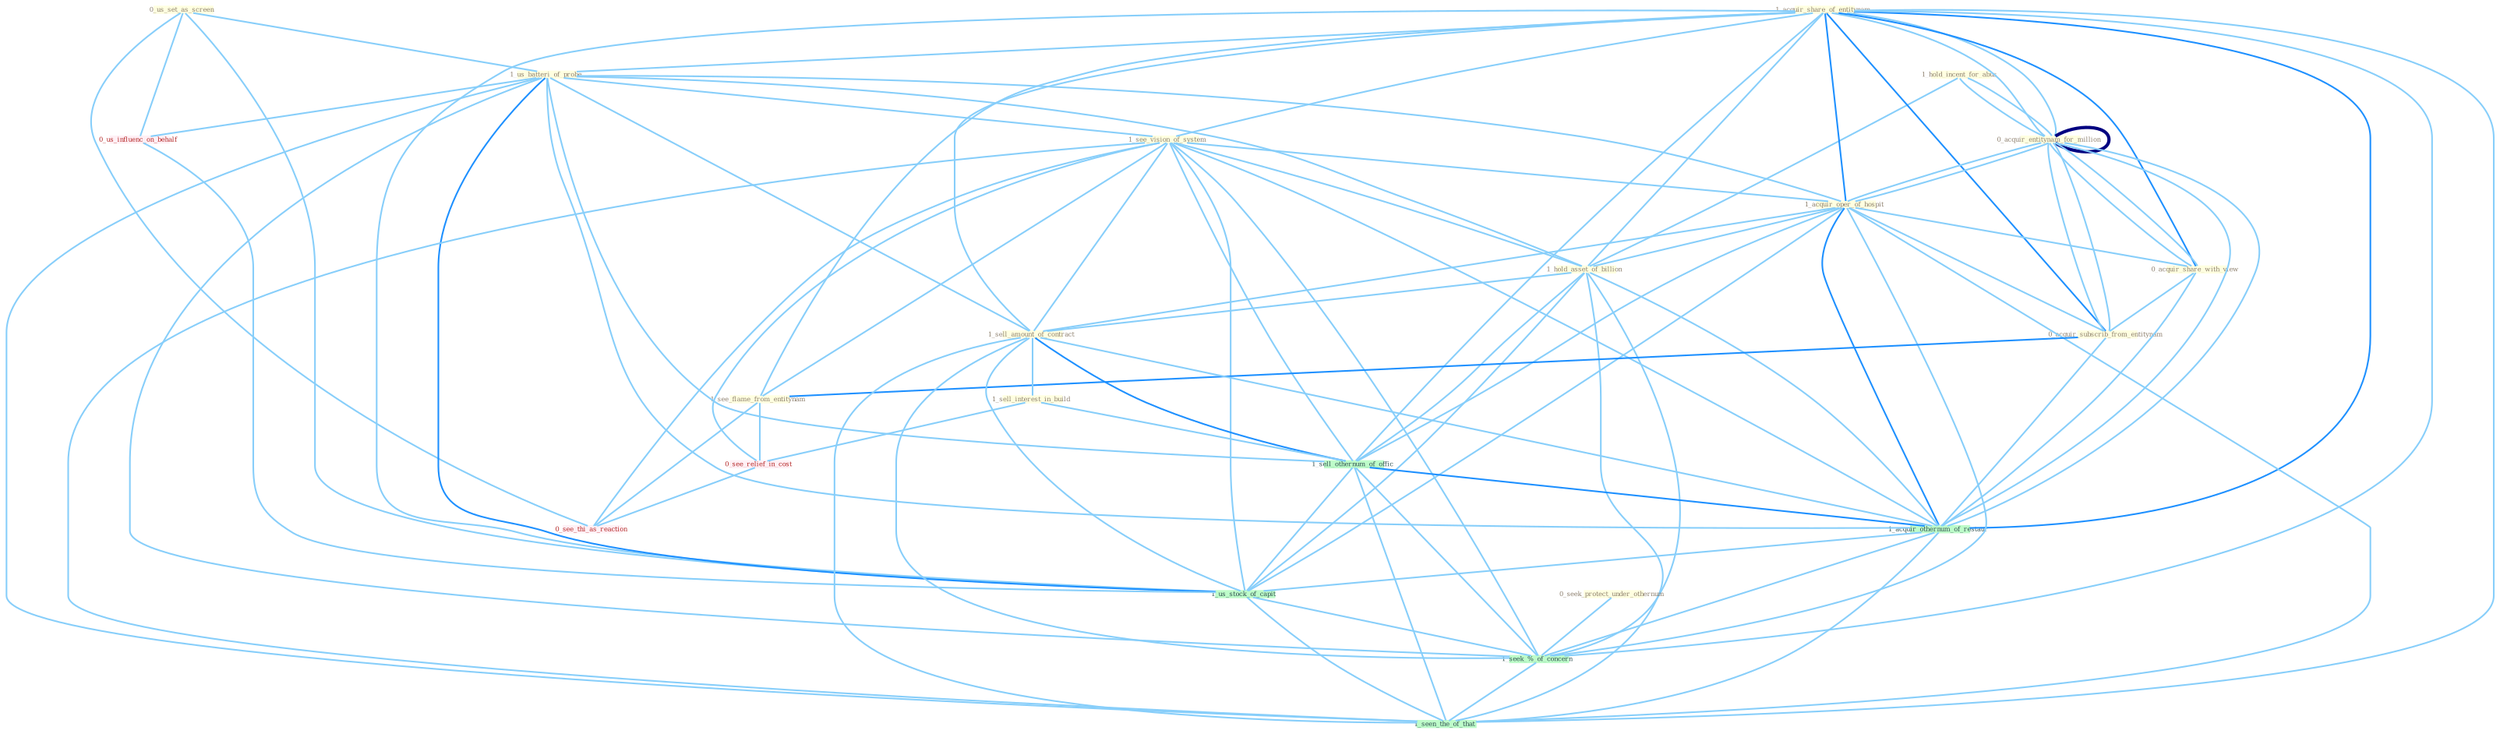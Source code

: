 Graph G{ 
    node
    [shape=polygon,style=filled,width=.5,height=.06,color="#BDFCC9",fixedsize=true,fontsize=4,
    fontcolor="#2f4f4f"];
    {node
    [color="#ffffe0", fontcolor="#8b7d6b"] "1_hold_incent_for_abus " "0_us_set_as_screen " "1_acquir_share_of_entitynam " "0_acquir_entitynam_for_million " "1_us_batteri_of_probe " "1_see_vision_of_system " "1_acquir_oper_of_hospit " "0_acquir_share_with_view " "1_hold_asset_of_billion " "0_seek_protect_under_othernum " "0_acquir_subscrib_from_entitynam " "1_see_flame_from_entitynam " "1_sell_amount_of_contract " "1_sell_interest_in_build "}
{node [color="#fff0f5", fontcolor="#b22222"] "0_acquir_entitynam_for_million " "0_us_influenc_on_behalf " "0_see_relief_in_cost " "0_see_thi_as_reaction "}
edge [color="#B0E2FF"];

	"1_hold_incent_for_abus " -- "0_acquir_entitynam_for_million " [w="1", color="#87cefa" ];
	"1_hold_incent_for_abus " -- "1_hold_asset_of_billion " [w="1", color="#87cefa" ];
	"1_hold_incent_for_abus " -- "0_acquir_entitynam_for_million " [w="1", color="#87cefa" ];
	"0_us_set_as_screen " -- "1_us_batteri_of_probe " [w="1", color="#87cefa" ];
	"0_us_set_as_screen " -- "0_us_influenc_on_behalf " [w="1", color="#87cefa" ];
	"0_us_set_as_screen " -- "0_see_thi_as_reaction " [w="1", color="#87cefa" ];
	"0_us_set_as_screen " -- "1_us_stock_of_capit " [w="1", color="#87cefa" ];
	"1_acquir_share_of_entitynam " -- "0_acquir_entitynam_for_million " [w="1", color="#87cefa" ];
	"1_acquir_share_of_entitynam " -- "1_us_batteri_of_probe " [w="1", color="#87cefa" ];
	"1_acquir_share_of_entitynam " -- "1_see_vision_of_system " [w="1", color="#87cefa" ];
	"1_acquir_share_of_entitynam " -- "1_acquir_oper_of_hospit " [w="2", color="#1e90ff" , len=0.8];
	"1_acquir_share_of_entitynam " -- "0_acquir_share_with_view " [w="2", color="#1e90ff" , len=0.8];
	"1_acquir_share_of_entitynam " -- "1_hold_asset_of_billion " [w="1", color="#87cefa" ];
	"1_acquir_share_of_entitynam " -- "0_acquir_subscrib_from_entitynam " [w="2", color="#1e90ff" , len=0.8];
	"1_acquir_share_of_entitynam " -- "1_see_flame_from_entitynam " [w="1", color="#87cefa" ];
	"1_acquir_share_of_entitynam " -- "1_sell_amount_of_contract " [w="1", color="#87cefa" ];
	"1_acquir_share_of_entitynam " -- "0_acquir_entitynam_for_million " [w="1", color="#87cefa" ];
	"1_acquir_share_of_entitynam " -- "1_sell_othernum_of_offic " [w="1", color="#87cefa" ];
	"1_acquir_share_of_entitynam " -- "1_acquir_othernum_of_restaur " [w="2", color="#1e90ff" , len=0.8];
	"1_acquir_share_of_entitynam " -- "1_us_stock_of_capit " [w="1", color="#87cefa" ];
	"1_acquir_share_of_entitynam " -- "1_seek_%_of_concern " [w="1", color="#87cefa" ];
	"1_acquir_share_of_entitynam " -- "1_seen_the_of_that " [w="1", color="#87cefa" ];
	"0_acquir_entitynam_for_million " -- "1_acquir_oper_of_hospit " [w="1", color="#87cefa" ];
	"0_acquir_entitynam_for_million " -- "0_acquir_share_with_view " [w="1", color="#87cefa" ];
	"0_acquir_entitynam_for_million " -- "0_acquir_subscrib_from_entitynam " [w="1", color="#87cefa" ];
	"0_acquir_entitynam_for_million " -- "0_acquir_entitynam_for_million " [w="4", style=bold, color="#000080", len=0.4];
	"0_acquir_entitynam_for_million " -- "1_acquir_othernum_of_restaur " [w="1", color="#87cefa" ];
	"1_us_batteri_of_probe " -- "1_see_vision_of_system " [w="1", color="#87cefa" ];
	"1_us_batteri_of_probe " -- "1_acquir_oper_of_hospit " [w="1", color="#87cefa" ];
	"1_us_batteri_of_probe " -- "1_hold_asset_of_billion " [w="1", color="#87cefa" ];
	"1_us_batteri_of_probe " -- "1_sell_amount_of_contract " [w="1", color="#87cefa" ];
	"1_us_batteri_of_probe " -- "1_sell_othernum_of_offic " [w="1", color="#87cefa" ];
	"1_us_batteri_of_probe " -- "0_us_influenc_on_behalf " [w="1", color="#87cefa" ];
	"1_us_batteri_of_probe " -- "1_acquir_othernum_of_restaur " [w="1", color="#87cefa" ];
	"1_us_batteri_of_probe " -- "1_us_stock_of_capit " [w="2", color="#1e90ff" , len=0.8];
	"1_us_batteri_of_probe " -- "1_seek_%_of_concern " [w="1", color="#87cefa" ];
	"1_us_batteri_of_probe " -- "1_seen_the_of_that " [w="1", color="#87cefa" ];
	"1_see_vision_of_system " -- "1_acquir_oper_of_hospit " [w="1", color="#87cefa" ];
	"1_see_vision_of_system " -- "1_hold_asset_of_billion " [w="1", color="#87cefa" ];
	"1_see_vision_of_system " -- "1_see_flame_from_entitynam " [w="1", color="#87cefa" ];
	"1_see_vision_of_system " -- "1_sell_amount_of_contract " [w="1", color="#87cefa" ];
	"1_see_vision_of_system " -- "1_sell_othernum_of_offic " [w="1", color="#87cefa" ];
	"1_see_vision_of_system " -- "0_see_relief_in_cost " [w="1", color="#87cefa" ];
	"1_see_vision_of_system " -- "0_see_thi_as_reaction " [w="1", color="#87cefa" ];
	"1_see_vision_of_system " -- "1_acquir_othernum_of_restaur " [w="1", color="#87cefa" ];
	"1_see_vision_of_system " -- "1_us_stock_of_capit " [w="1", color="#87cefa" ];
	"1_see_vision_of_system " -- "1_seek_%_of_concern " [w="1", color="#87cefa" ];
	"1_see_vision_of_system " -- "1_seen_the_of_that " [w="1", color="#87cefa" ];
	"1_acquir_oper_of_hospit " -- "0_acquir_share_with_view " [w="1", color="#87cefa" ];
	"1_acquir_oper_of_hospit " -- "1_hold_asset_of_billion " [w="1", color="#87cefa" ];
	"1_acquir_oper_of_hospit " -- "0_acquir_subscrib_from_entitynam " [w="1", color="#87cefa" ];
	"1_acquir_oper_of_hospit " -- "1_sell_amount_of_contract " [w="1", color="#87cefa" ];
	"1_acquir_oper_of_hospit " -- "0_acquir_entitynam_for_million " [w="1", color="#87cefa" ];
	"1_acquir_oper_of_hospit " -- "1_sell_othernum_of_offic " [w="1", color="#87cefa" ];
	"1_acquir_oper_of_hospit " -- "1_acquir_othernum_of_restaur " [w="2", color="#1e90ff" , len=0.8];
	"1_acquir_oper_of_hospit " -- "1_us_stock_of_capit " [w="1", color="#87cefa" ];
	"1_acquir_oper_of_hospit " -- "1_seek_%_of_concern " [w="1", color="#87cefa" ];
	"1_acquir_oper_of_hospit " -- "1_seen_the_of_that " [w="1", color="#87cefa" ];
	"0_acquir_share_with_view " -- "0_acquir_subscrib_from_entitynam " [w="1", color="#87cefa" ];
	"0_acquir_share_with_view " -- "0_acquir_entitynam_for_million " [w="1", color="#87cefa" ];
	"0_acquir_share_with_view " -- "1_acquir_othernum_of_restaur " [w="1", color="#87cefa" ];
	"1_hold_asset_of_billion " -- "1_sell_amount_of_contract " [w="1", color="#87cefa" ];
	"1_hold_asset_of_billion " -- "1_sell_othernum_of_offic " [w="1", color="#87cefa" ];
	"1_hold_asset_of_billion " -- "1_acquir_othernum_of_restaur " [w="1", color="#87cefa" ];
	"1_hold_asset_of_billion " -- "1_us_stock_of_capit " [w="1", color="#87cefa" ];
	"1_hold_asset_of_billion " -- "1_seek_%_of_concern " [w="1", color="#87cefa" ];
	"1_hold_asset_of_billion " -- "1_seen_the_of_that " [w="1", color="#87cefa" ];
	"0_seek_protect_under_othernum " -- "1_seek_%_of_concern " [w="1", color="#87cefa" ];
	"0_acquir_subscrib_from_entitynam " -- "1_see_flame_from_entitynam " [w="2", color="#1e90ff" , len=0.8];
	"0_acquir_subscrib_from_entitynam " -- "0_acquir_entitynam_for_million " [w="1", color="#87cefa" ];
	"0_acquir_subscrib_from_entitynam " -- "1_acquir_othernum_of_restaur " [w="1", color="#87cefa" ];
	"1_see_flame_from_entitynam " -- "0_see_relief_in_cost " [w="1", color="#87cefa" ];
	"1_see_flame_from_entitynam " -- "0_see_thi_as_reaction " [w="1", color="#87cefa" ];
	"1_sell_amount_of_contract " -- "1_sell_interest_in_build " [w="1", color="#87cefa" ];
	"1_sell_amount_of_contract " -- "1_sell_othernum_of_offic " [w="2", color="#1e90ff" , len=0.8];
	"1_sell_amount_of_contract " -- "1_acquir_othernum_of_restaur " [w="1", color="#87cefa" ];
	"1_sell_amount_of_contract " -- "1_us_stock_of_capit " [w="1", color="#87cefa" ];
	"1_sell_amount_of_contract " -- "1_seek_%_of_concern " [w="1", color="#87cefa" ];
	"1_sell_amount_of_contract " -- "1_seen_the_of_that " [w="1", color="#87cefa" ];
	"1_sell_interest_in_build " -- "1_sell_othernum_of_offic " [w="1", color="#87cefa" ];
	"1_sell_interest_in_build " -- "0_see_relief_in_cost " [w="1", color="#87cefa" ];
	"0_acquir_entitynam_for_million " -- "1_acquir_othernum_of_restaur " [w="1", color="#87cefa" ];
	"1_sell_othernum_of_offic " -- "1_acquir_othernum_of_restaur " [w="2", color="#1e90ff" , len=0.8];
	"1_sell_othernum_of_offic " -- "1_us_stock_of_capit " [w="1", color="#87cefa" ];
	"1_sell_othernum_of_offic " -- "1_seek_%_of_concern " [w="1", color="#87cefa" ];
	"1_sell_othernum_of_offic " -- "1_seen_the_of_that " [w="1", color="#87cefa" ];
	"0_us_influenc_on_behalf " -- "1_us_stock_of_capit " [w="1", color="#87cefa" ];
	"0_see_relief_in_cost " -- "0_see_thi_as_reaction " [w="1", color="#87cefa" ];
	"1_acquir_othernum_of_restaur " -- "1_us_stock_of_capit " [w="1", color="#87cefa" ];
	"1_acquir_othernum_of_restaur " -- "1_seek_%_of_concern " [w="1", color="#87cefa" ];
	"1_acquir_othernum_of_restaur " -- "1_seen_the_of_that " [w="1", color="#87cefa" ];
	"1_us_stock_of_capit " -- "1_seek_%_of_concern " [w="1", color="#87cefa" ];
	"1_us_stock_of_capit " -- "1_seen_the_of_that " [w="1", color="#87cefa" ];
	"1_seek_%_of_concern " -- "1_seen_the_of_that " [w="1", color="#87cefa" ];
}
